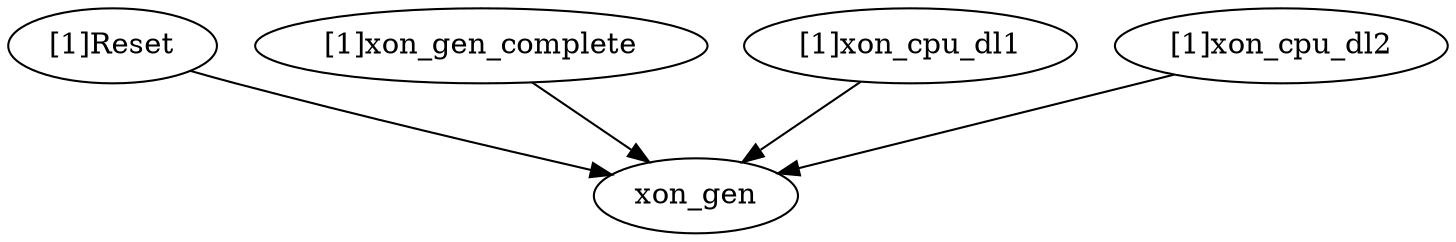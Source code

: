 strict digraph "" {
	"[1]Reset"	 [complexity=1,
		importance=0.250637685696,
		rank=0.250637685696];
	xon_gen	 [complexity=0,
		importance=0.074185060532,
		rank=0.0];
	"[1]Reset" -> xon_gen;
	"[1]xon_gen_complete"	 [complexity=1,
		importance=0.176452625164,
		rank=0.176452625164];
	"[1]xon_gen_complete" -> xon_gen;
	"[1]xon_cpu_dl1"	 [complexity=2,
		importance=0.117245057502,
		rank=0.0586225287512];
	"[1]xon_cpu_dl1" -> xon_gen;
	"[1]xon_cpu_dl2"	 [complexity=2,
		importance=0.113968692076,
		rank=0.0569843460379];
	"[1]xon_cpu_dl2" -> xon_gen;
}
